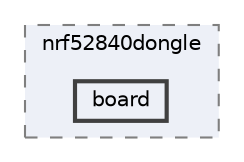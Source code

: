 digraph "/home/mj/Desktop/IoT-Chat-Digitalization/Dongle/gnrc_border_router/bin/nrf52840dongle/board"
{
 // LATEX_PDF_SIZE
  bgcolor="transparent";
  edge [fontname=Helvetica,fontsize=10,labelfontname=Helvetica,labelfontsize=10];
  node [fontname=Helvetica,fontsize=10,shape=box,height=0.2,width=0.4];
  compound=true
  subgraph clusterdir_9941f7556d96a0e17fefe82cd217bc3a {
    graph [ bgcolor="#edf0f7", pencolor="grey50", label="nrf52840dongle", fontname=Helvetica,fontsize=10 style="filled,dashed", URL="dir_9941f7556d96a0e17fefe82cd217bc3a.html",tooltip=""]
  dir_d3155100c8ec318397ce5f89df7aa28f [label="board", fillcolor="#edf0f7", color="grey25", style="filled,bold", URL="dir_d3155100c8ec318397ce5f89df7aa28f.html",tooltip=""];
  }
}
